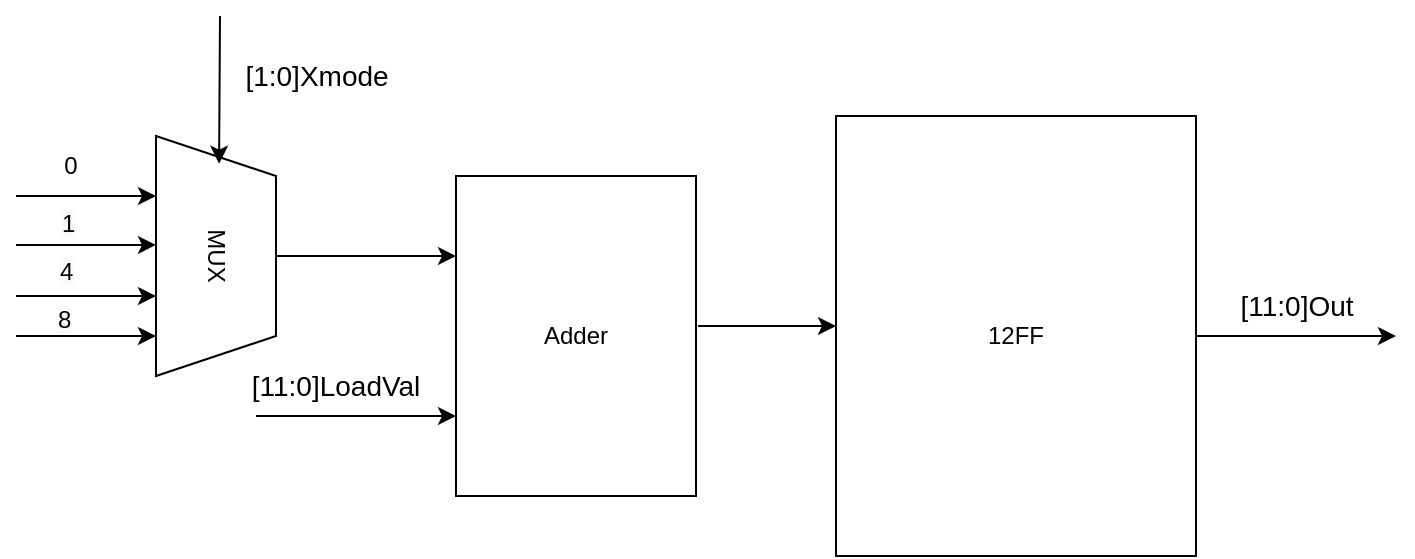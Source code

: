<mxfile version="24.6.4" type="github">
  <diagram name="Page-1" id="js2dsBDY9uYeh_7CLBSH">
    <mxGraphModel dx="1122" dy="684" grid="1" gridSize="10" guides="1" tooltips="1" connect="1" arrows="1" fold="1" page="1" pageScale="1" pageWidth="827" pageHeight="1169" math="0" shadow="0">
      <root>
        <mxCell id="0" />
        <mxCell id="1" parent="0" />
        <mxCell id="Pi92CcvvXGuBsKBoiUAk-2" value="12FF" style="rounded=0;whiteSpace=wrap;html=1;" parent="1" vertex="1">
          <mxGeometry x="420" y="80" width="180" height="220" as="geometry" />
        </mxCell>
        <mxCell id="Pi92CcvvXGuBsKBoiUAk-4" value="Adder" style="rounded=0;whiteSpace=wrap;html=1;" parent="1" vertex="1">
          <mxGeometry x="230" y="110" width="120" height="160" as="geometry" />
        </mxCell>
        <mxCell id="Pi92CcvvXGuBsKBoiUAk-6" value="" style="endArrow=classic;html=1;rounded=0;entryX=0;entryY=0.75;entryDx=0;entryDy=0;" parent="1" target="Pi92CcvvXGuBsKBoiUAk-4" edge="1">
          <mxGeometry width="50" height="50" relative="1" as="geometry">
            <mxPoint x="130" y="230" as="sourcePoint" />
            <mxPoint x="440" y="280" as="targetPoint" />
          </mxGeometry>
        </mxCell>
        <mxCell id="Pi92CcvvXGuBsKBoiUAk-7" value="" style="endArrow=classic;html=1;rounded=0;" parent="1" edge="1">
          <mxGeometry width="50" height="50" relative="1" as="geometry">
            <mxPoint x="351" y="185" as="sourcePoint" />
            <mxPoint x="420" y="185" as="targetPoint" />
          </mxGeometry>
        </mxCell>
        <mxCell id="vFpNrjuhJtaVeICRIZnL-1" value="" style="endArrow=classic;html=1;rounded=0;entryX=0;entryY=0.75;entryDx=0;entryDy=0;" parent="1" edge="1">
          <mxGeometry width="50" height="50" relative="1" as="geometry">
            <mxPoint x="140" y="150" as="sourcePoint" />
            <mxPoint x="230" y="150" as="targetPoint" />
          </mxGeometry>
        </mxCell>
        <mxCell id="vFpNrjuhJtaVeICRIZnL-2" value="MUX" style="shape=trapezoid;perimeter=trapezoidPerimeter;whiteSpace=wrap;html=1;fixedSize=1;rotation=90;" parent="1" vertex="1">
          <mxGeometry x="50" y="120" width="120" height="60" as="geometry" />
        </mxCell>
        <mxCell id="vFpNrjuhJtaVeICRIZnL-3" value="&lt;font style=&quot;font-size: 14px;&quot;&gt;[11:0]LoadVal&lt;/font&gt;" style="text;html=1;align=center;verticalAlign=middle;whiteSpace=wrap;rounded=0;" parent="1" vertex="1">
          <mxGeometry x="140" y="200" width="60" height="30" as="geometry" />
        </mxCell>
        <mxCell id="vFpNrjuhJtaVeICRIZnL-4" value="" style="endArrow=classic;html=1;rounded=0;exitX=1;exitY=0.5;exitDx=0;exitDy=0;" parent="1" source="Pi92CcvvXGuBsKBoiUAk-2" edge="1">
          <mxGeometry width="50" height="50" relative="1" as="geometry">
            <mxPoint x="430" y="340" as="sourcePoint" />
            <mxPoint x="700" y="190" as="targetPoint" />
          </mxGeometry>
        </mxCell>
        <mxCell id="vFpNrjuhJtaVeICRIZnL-5" value="&lt;font style=&quot;font-size: 14px;&quot;&gt;[11:0]Out&lt;/font&gt;" style="text;html=1;align=center;verticalAlign=middle;resizable=0;points=[];autosize=1;strokeColor=none;fillColor=none;" parent="1" vertex="1">
          <mxGeometry x="610" y="160" width="80" height="30" as="geometry" />
        </mxCell>
        <mxCell id="vFpNrjuhJtaVeICRIZnL-6" value="" style="endArrow=classic;html=1;rounded=0;entryX=0;entryY=0.25;entryDx=0;entryDy=0;" parent="1" edge="1">
          <mxGeometry width="50" height="50" relative="1" as="geometry">
            <mxPoint x="112" y="30" as="sourcePoint" />
            <mxPoint x="111.538" y="103.846" as="targetPoint" />
          </mxGeometry>
        </mxCell>
        <mxCell id="vFpNrjuhJtaVeICRIZnL-7" value="&lt;font style=&quot;font-size: 14px;&quot;&gt;[1:0]Xmode&lt;/font&gt;" style="text;html=1;align=center;verticalAlign=middle;resizable=0;points=[];autosize=1;strokeColor=none;fillColor=none;" parent="1" vertex="1">
          <mxGeometry x="110" y="45" width="100" height="30" as="geometry" />
        </mxCell>
        <mxCell id="vFpNrjuhJtaVeICRIZnL-8" value="" style="endArrow=classic;html=1;rounded=0;entryX=0.25;entryY=1;entryDx=0;entryDy=0;" parent="1" target="vFpNrjuhJtaVeICRIZnL-2" edge="1">
          <mxGeometry width="50" height="50" relative="1" as="geometry">
            <mxPoint x="10" y="120" as="sourcePoint" />
            <mxPoint x="350" y="110" as="targetPoint" />
          </mxGeometry>
        </mxCell>
        <mxCell id="vFpNrjuhJtaVeICRIZnL-10" value="" style="endArrow=classic;html=1;rounded=0;entryX=0.25;entryY=1;entryDx=0;entryDy=0;" parent="1" edge="1">
          <mxGeometry width="50" height="50" relative="1" as="geometry">
            <mxPoint x="10" y="144.47" as="sourcePoint" />
            <mxPoint x="80" y="144.47" as="targetPoint" />
          </mxGeometry>
        </mxCell>
        <mxCell id="vFpNrjuhJtaVeICRIZnL-11" value="" style="endArrow=classic;html=1;rounded=0;entryX=0.25;entryY=1;entryDx=0;entryDy=0;" parent="1" edge="1">
          <mxGeometry width="50" height="50" relative="1" as="geometry">
            <mxPoint x="10" y="170" as="sourcePoint" />
            <mxPoint x="80" y="170" as="targetPoint" />
          </mxGeometry>
        </mxCell>
        <mxCell id="vFpNrjuhJtaVeICRIZnL-12" value="" style="endArrow=classic;html=1;rounded=0;entryX=0.25;entryY=1;entryDx=0;entryDy=0;" parent="1" edge="1">
          <mxGeometry width="50" height="50" relative="1" as="geometry">
            <mxPoint x="10" y="190" as="sourcePoint" />
            <mxPoint x="80" y="190" as="targetPoint" />
          </mxGeometry>
        </mxCell>
        <mxCell id="vFpNrjuhJtaVeICRIZnL-13" value="0" style="text;html=1;align=center;verticalAlign=middle;resizable=0;points=[];autosize=1;strokeColor=none;fillColor=none;" parent="1" vertex="1">
          <mxGeometry x="22" y="90" width="30" height="30" as="geometry" />
        </mxCell>
        <mxCell id="vFpNrjuhJtaVeICRIZnL-14" value="&lt;span style=&quot;color: rgb(0, 0, 0); font-family: Helvetica; font-size: 12px; font-style: normal; font-variant-ligatures: normal; font-variant-caps: normal; font-weight: 400; letter-spacing: normal; orphans: 2; text-align: center; text-indent: 0px; text-transform: none; widows: 2; word-spacing: 0px; -webkit-text-stroke-width: 0px; white-space: nowrap; background-color: rgb(251, 251, 251); text-decoration-thickness: initial; text-decoration-style: initial; text-decoration-color: initial; display: inline !important; float: none;&quot;&gt;1&lt;/span&gt;" style="text;whiteSpace=wrap;html=1;" parent="1" vertex="1">
          <mxGeometry x="31" y="120" width="50" height="40" as="geometry" />
        </mxCell>
        <mxCell id="vFpNrjuhJtaVeICRIZnL-15" value="&lt;span style=&quot;color: rgb(0, 0, 0); font-family: Helvetica; font-size: 12px; font-style: normal; font-variant-ligatures: normal; font-variant-caps: normal; font-weight: 400; letter-spacing: normal; orphans: 2; text-align: center; text-indent: 0px; text-transform: none; widows: 2; word-spacing: 0px; -webkit-text-stroke-width: 0px; white-space: nowrap; background-color: rgb(251, 251, 251); text-decoration-thickness: initial; text-decoration-style: initial; text-decoration-color: initial; display: inline !important; float: none;&quot;&gt;4&lt;/span&gt;" style="text;whiteSpace=wrap;html=1;" parent="1" vertex="1">
          <mxGeometry x="30" y="144" width="50" height="40" as="geometry" />
        </mxCell>
        <mxCell id="vFpNrjuhJtaVeICRIZnL-18" value="&lt;span style=&quot;color: rgb(0, 0, 0); font-family: Helvetica; font-size: 12px; font-style: normal; font-variant-ligatures: normal; font-variant-caps: normal; font-weight: 400; letter-spacing: normal; orphans: 2; text-align: center; text-indent: 0px; text-transform: none; widows: 2; word-spacing: 0px; -webkit-text-stroke-width: 0px; white-space: nowrap; background-color: rgb(251, 251, 251); text-decoration-thickness: initial; text-decoration-style: initial; text-decoration-color: initial; display: inline !important; float: none;&quot;&gt;8&lt;/span&gt;" style="text;whiteSpace=wrap;html=1;" parent="1" vertex="1">
          <mxGeometry x="29" y="168" width="50" height="40" as="geometry" />
        </mxCell>
      </root>
    </mxGraphModel>
  </diagram>
</mxfile>
